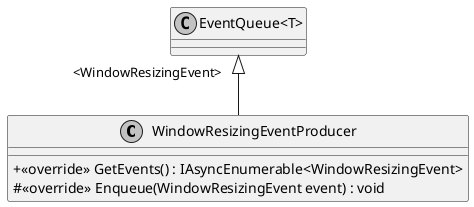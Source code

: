 @startuml
skinparam monochrome true
skinparam ClassAttributeIconSize 0

class WindowResizingEventProducer {
    + <<override>> GetEvents() : IAsyncEnumerable<WindowResizingEvent>
    # <<override>> Enqueue(WindowResizingEvent event) : void
}
class "EventQueue<T>" {
}
"EventQueue<T>" "<WindowResizingEvent>" <|-- WindowResizingEventProducer
@enduml
